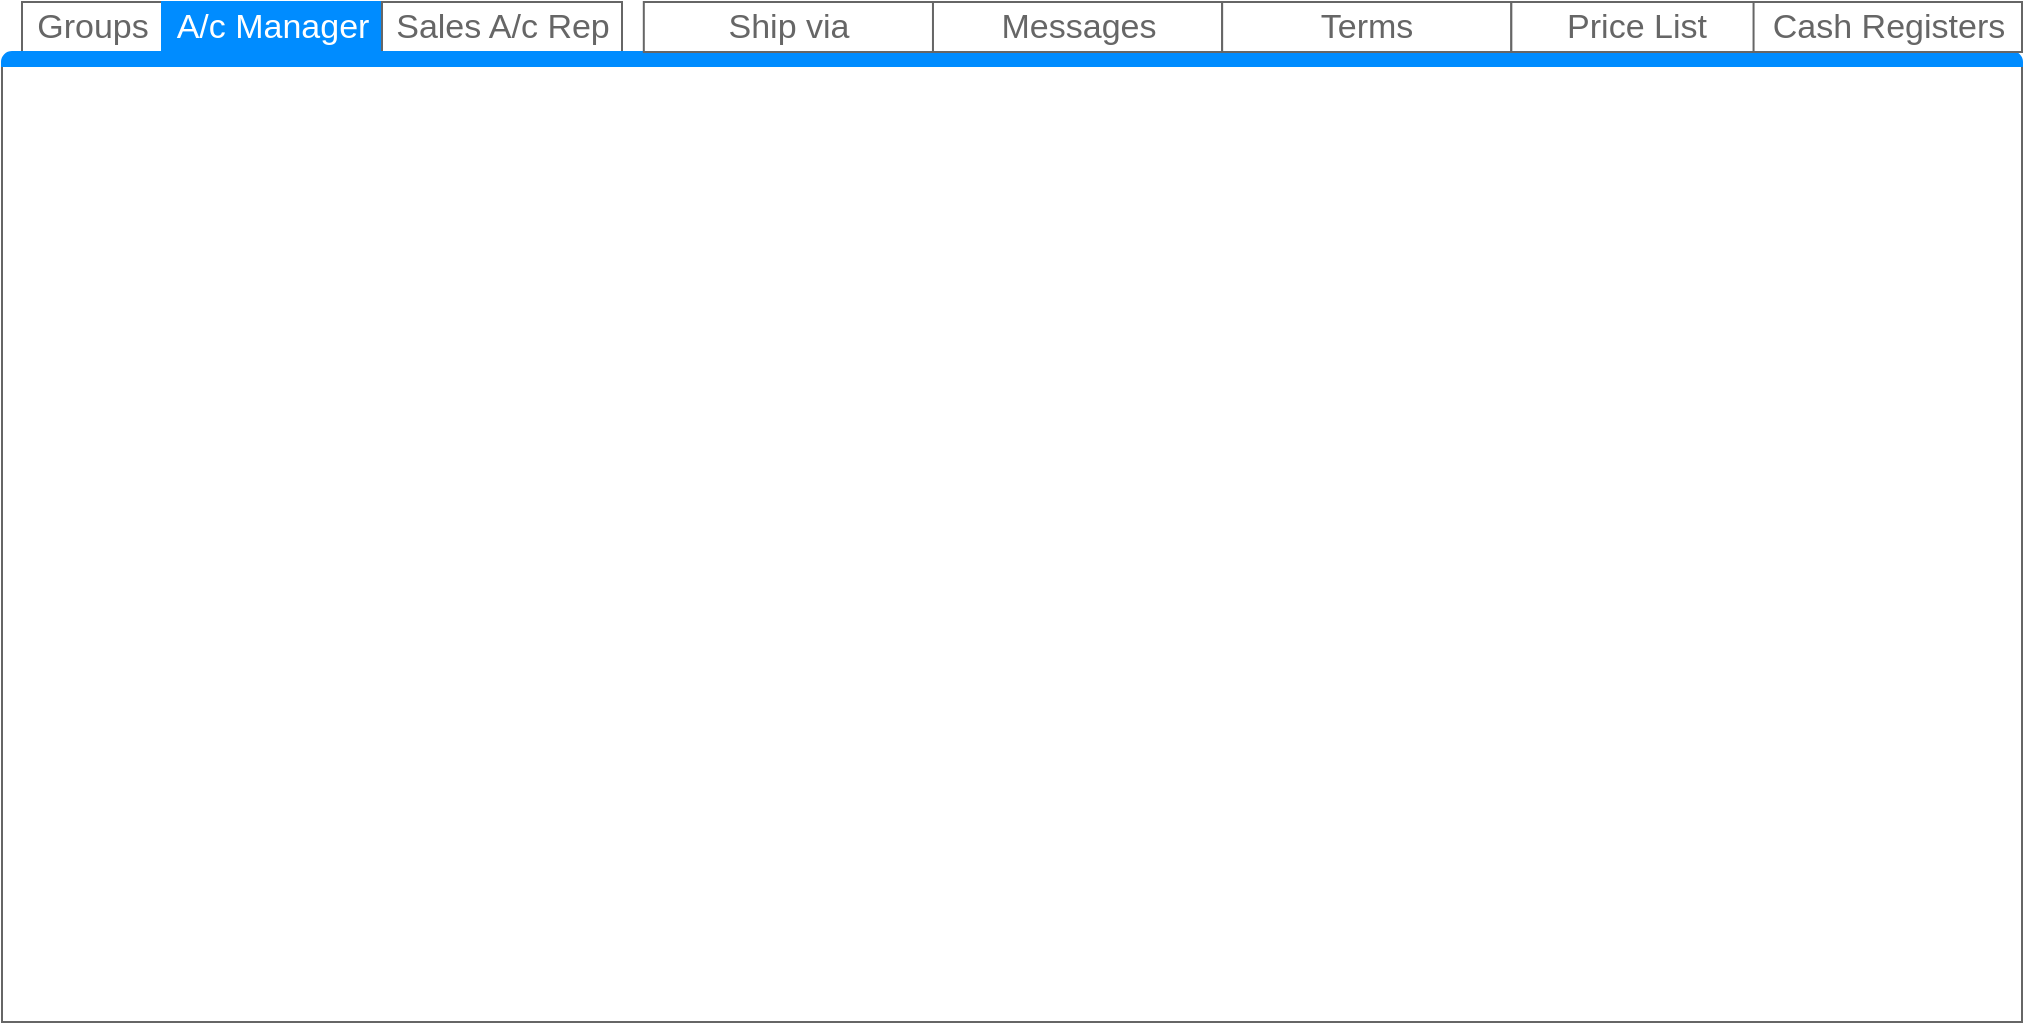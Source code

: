 <mxfile version="26.0.16">
  <diagram name="Page-1" id="CjXSS32dG0QtDKI2UL_9">
    <mxGraphModel dx="1434" dy="738" grid="1" gridSize="10" guides="1" tooltips="1" connect="1" arrows="1" fold="1" page="1" pageScale="1" pageWidth="850" pageHeight="1100" math="0" shadow="0">
      <root>
        <mxCell id="0" />
        <mxCell id="1" parent="0" />
        <mxCell id="To9nuiUR5p1eW8m3nYDe-2" value="" style="strokeWidth=1;shadow=0;dashed=0;align=center;html=1;shape=mxgraph.mockup.containers.marginRect2;rectMarginTop=32;strokeColor=#666666;gradientColor=none;whiteSpace=wrap;" vertex="1" parent="1">
          <mxGeometry x="20" y="40" width="1010" height="510" as="geometry" />
        </mxCell>
        <mxCell id="To9nuiUR5p1eW8m3nYDe-3" value="Groups" style="strokeColor=inherit;fillColor=inherit;gradientColor=inherit;strokeWidth=1;shadow=0;dashed=0;align=center;html=1;shape=mxgraph.mockup.containers.rrect;rSize=0;fontSize=17;fontColor=#666666;gradientColor=none;" vertex="1" parent="To9nuiUR5p1eW8m3nYDe-2">
          <mxGeometry width="70" height="25" relative="1" as="geometry">
            <mxPoint x="10" as="offset" />
          </mxGeometry>
        </mxCell>
        <mxCell id="To9nuiUR5p1eW8m3nYDe-4" value="A/c Manager" style="strokeWidth=1;shadow=0;dashed=0;align=center;html=1;shape=mxgraph.mockup.containers.rrect;rSize=0;fontSize=17;fontColor=#ffffff;strokeColor=#008cff;fillColor=#008cff;" vertex="1" parent="To9nuiUR5p1eW8m3nYDe-2">
          <mxGeometry width="110" height="25" relative="1" as="geometry">
            <mxPoint x="80" as="offset" />
          </mxGeometry>
        </mxCell>
        <mxCell id="To9nuiUR5p1eW8m3nYDe-5" value="Sales A/c Rep" style="strokeColor=inherit;fillColor=inherit;gradientColor=inherit;strokeWidth=1;shadow=0;dashed=0;align=center;html=1;shape=mxgraph.mockup.containers.rrect;rSize=0;fontSize=17;fontColor=#666666;gradientColor=none;" vertex="1" parent="To9nuiUR5p1eW8m3nYDe-2">
          <mxGeometry width="120" height="25" relative="1" as="geometry">
            <mxPoint x="190" as="offset" />
          </mxGeometry>
        </mxCell>
        <mxCell id="To9nuiUR5p1eW8m3nYDe-6" value="" style="strokeWidth=1;shadow=0;dashed=0;align=center;html=1;shape=mxgraph.mockup.containers.topButton;rSize=5;strokeColor=#008cff;fillColor=#008cff;gradientColor=none;resizeWidth=1;movable=0;deletable=1;" vertex="1" parent="To9nuiUR5p1eW8m3nYDe-2">
          <mxGeometry width="1010" height="7" relative="1" as="geometry">
            <mxPoint y="25" as="offset" />
          </mxGeometry>
        </mxCell>
        <mxCell id="To9nuiUR5p1eW8m3nYDe-13" value="Ship via" style="strokeColor=inherit;fillColor=inherit;gradientColor=inherit;strokeWidth=1;shadow=0;dashed=0;align=center;html=1;shape=mxgraph.mockup.containers.rrect;rSize=0;fontSize=17;fontColor=#666666;gradientColor=none;" vertex="1" parent="To9nuiUR5p1eW8m3nYDe-2">
          <mxGeometry x="320.901" width="144.589" height="25" as="geometry" />
        </mxCell>
        <mxCell id="To9nuiUR5p1eW8m3nYDe-20" value="Messages" style="strokeColor=inherit;fillColor=inherit;gradientColor=inherit;strokeWidth=1;shadow=0;dashed=0;align=center;html=1;shape=mxgraph.mockup.containers.rrect;rSize=0;fontSize=17;fontColor=#666666;gradientColor=none;" vertex="1" parent="To9nuiUR5p1eW8m3nYDe-2">
          <mxGeometry x="465.49" width="144.589" height="25" as="geometry" />
        </mxCell>
        <mxCell id="To9nuiUR5p1eW8m3nYDe-21" value="Terms" style="strokeColor=inherit;fillColor=inherit;gradientColor=inherit;strokeWidth=1;shadow=0;dashed=0;align=center;html=1;shape=mxgraph.mockup.containers.rrect;rSize=0;fontSize=17;fontColor=#666666;gradientColor=none;" vertex="1" parent="To9nuiUR5p1eW8m3nYDe-2">
          <mxGeometry x="610.077" width="144.589" height="25" as="geometry" />
        </mxCell>
        <mxCell id="To9nuiUR5p1eW8m3nYDe-22" value="Price List" style="strokeColor=inherit;fillColor=inherit;gradientColor=inherit;strokeWidth=1;shadow=0;dashed=0;align=center;html=1;shape=mxgraph.mockup.containers.rrect;rSize=0;fontSize=17;fontColor=#666666;gradientColor=none;" vertex="1" parent="To9nuiUR5p1eW8m3nYDe-2">
          <mxGeometry x="754.666" width="124.22" height="25" as="geometry" />
        </mxCell>
        <mxCell id="To9nuiUR5p1eW8m3nYDe-23" value="Cash Registers" style="strokeColor=inherit;fillColor=inherit;gradientColor=inherit;strokeWidth=1;shadow=0;dashed=0;align=center;html=1;shape=mxgraph.mockup.containers.rrect;rSize=0;fontSize=17;fontColor=#666666;gradientColor=none;" vertex="1" parent="To9nuiUR5p1eW8m3nYDe-2">
          <mxGeometry x="875.78" width="134.22" height="25" as="geometry" />
        </mxCell>
      </root>
    </mxGraphModel>
  </diagram>
</mxfile>
